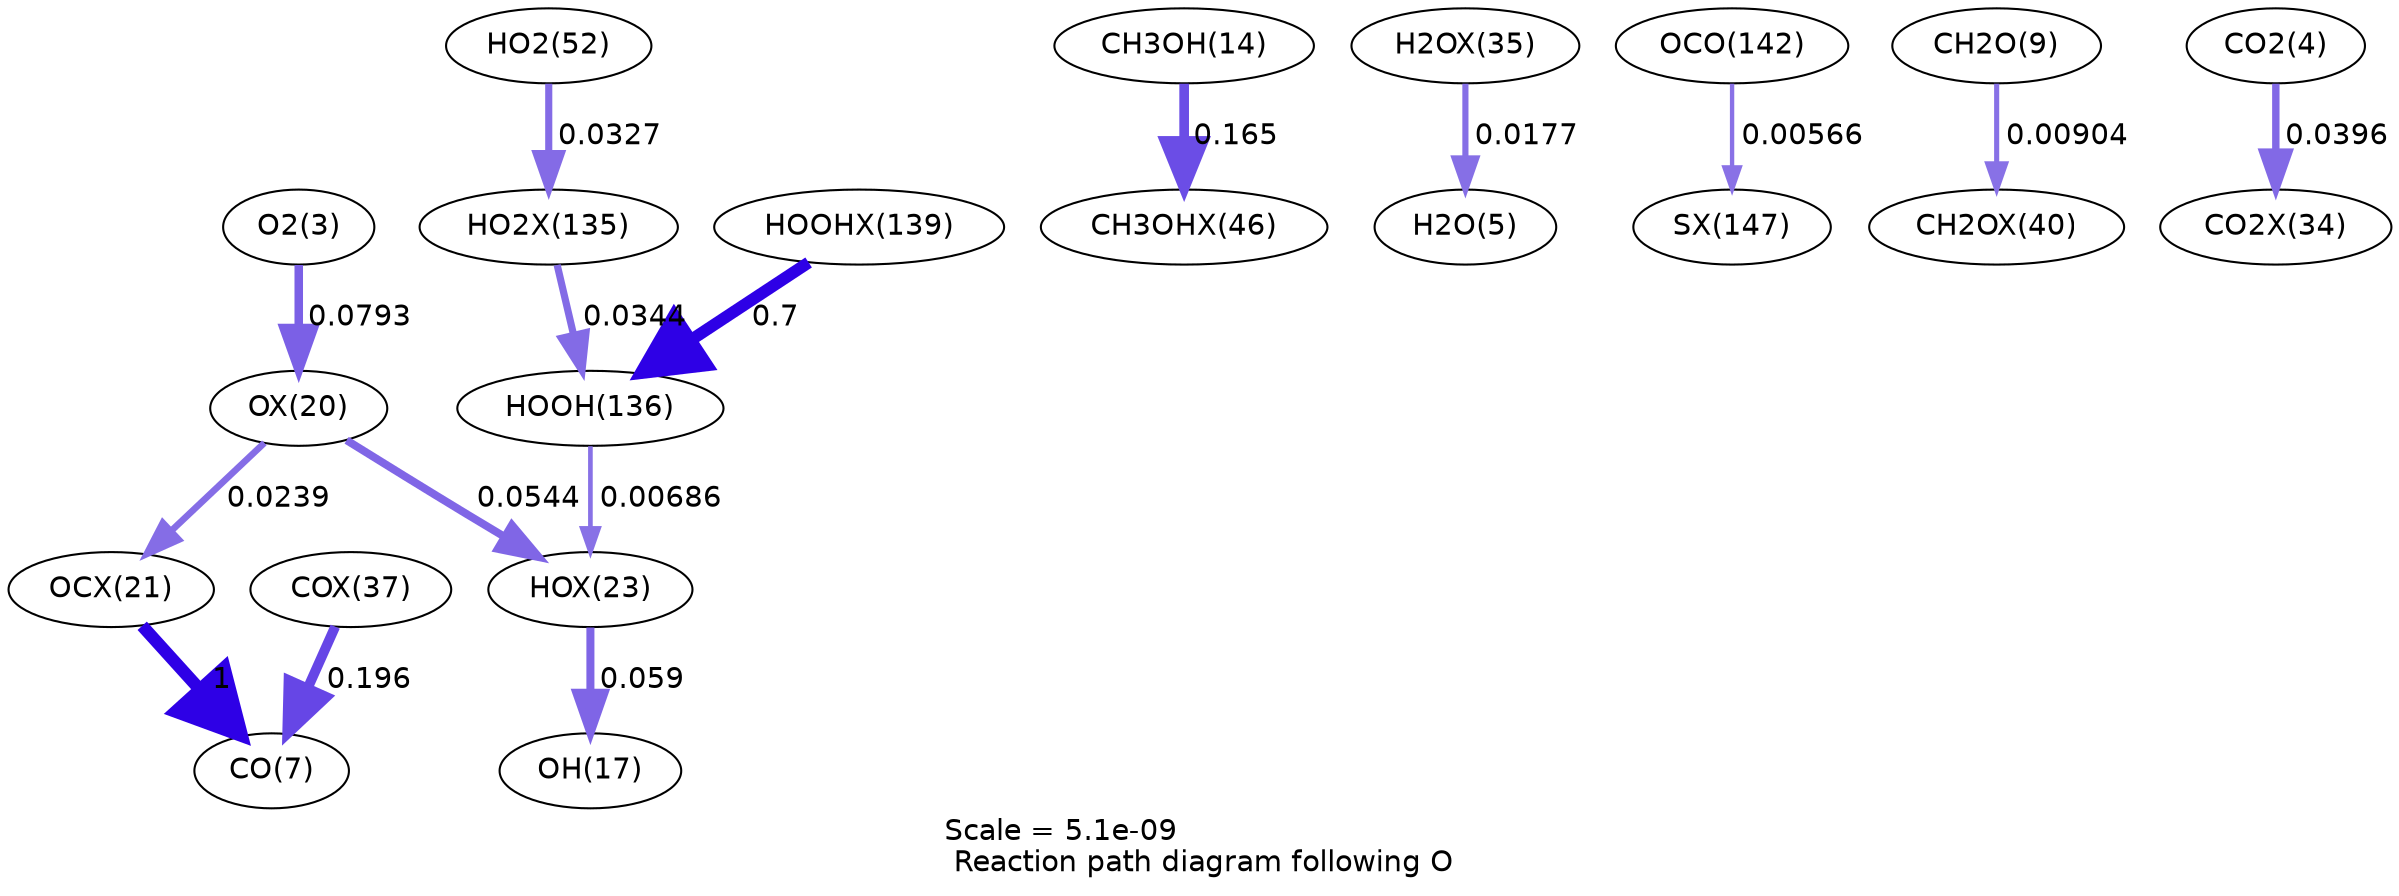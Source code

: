 digraph reaction_paths {
center=1;
s5 -> s37[fontname="Helvetica", penwidth=4.09, arrowsize=2.04, color="0.7, 0.579, 0.9"
, label=" 0.0793"];
s37 -> s40[fontname="Helvetica", penwidth=3.8, arrowsize=1.9, color="0.7, 0.554, 0.9"
, label=" 0.0544"];
s37 -> s38[fontname="Helvetica", penwidth=3.18, arrowsize=1.59, color="0.7, 0.524, 0.9"
, label=" 0.0239"];
s40 -> s19[fontname="Helvetica", penwidth=3.86, arrowsize=1.93, color="0.7, 0.559, 0.9"
, label=" 0.059"];
s28 -> s40[fontname="Helvetica", penwidth=2.24, arrowsize=1.12, color="0.7, 0.507, 0.9"
, label=" 0.00686"];
s16 -> s56[fontname="Helvetica", penwidth=4.64, arrowsize=2.32, color="0.7, 0.665, 0.9"
, label=" 0.165"];
s47 -> s7[fontname="Helvetica", penwidth=2.95, arrowsize=1.48, color="0.7, 0.518, 0.9"
, label=" 0.0177"];
s65 -> s28[fontname="Helvetica", penwidth=5.73, arrowsize=2.87, color="0.7, 1.2, 0.9"
, label=" 0.7"];
s63 -> s28[fontname="Helvetica", penwidth=3.46, arrowsize=1.73, color="0.7, 0.534, 0.9"
, label=" 0.0344"];
s29 -> s69[fontname="Helvetica", penwidth=2.09, arrowsize=1.05, color="0.7, 0.506, 0.9"
, label=" 0.00566"];
s11 -> s52[fontname="Helvetica", penwidth=2.45, arrowsize=1.22, color="0.7, 0.509, 0.9"
, label=" 0.00904"];
s21 -> s63[fontname="Helvetica", penwidth=3.42, arrowsize=1.71, color="0.7, 0.533, 0.9"
, label=" 0.0327"];
s38 -> s9[fontname="Helvetica", penwidth=6, arrowsize=3, color="0.7, 1.5, 0.9"
, label=" 1"];
s49 -> s9[fontname="Helvetica", penwidth=4.77, arrowsize=2.38, color="0.7, 0.696, 0.9"
, label=" 0.196"];
s6 -> s46[fontname="Helvetica", penwidth=3.56, arrowsize=1.78, color="0.7, 0.54, 0.9"
, label=" 0.0396"];
s5 [ fontname="Helvetica", label="O2(3)"];
s6 [ fontname="Helvetica", label="CO2(4)"];
s7 [ fontname="Helvetica", label="H2O(5)"];
s9 [ fontname="Helvetica", label="CO(7)"];
s11 [ fontname="Helvetica", label="CH2O(9)"];
s16 [ fontname="Helvetica", label="CH3OH(14)"];
s19 [ fontname="Helvetica", label="OH(17)"];
s21 [ fontname="Helvetica", label="HO2(52)"];
s28 [ fontname="Helvetica", label="HOOH(136)"];
s29 [ fontname="Helvetica", label="OCO(142)"];
s37 [ fontname="Helvetica", label="OX(20)"];
s38 [ fontname="Helvetica", label="OCX(21)"];
s40 [ fontname="Helvetica", label="HOX(23)"];
s46 [ fontname="Helvetica", label="CO2X(34)"];
s47 [ fontname="Helvetica", label="H2OX(35)"];
s49 [ fontname="Helvetica", label="COX(37)"];
s52 [ fontname="Helvetica", label="CH2OX(40)"];
s56 [ fontname="Helvetica", label="CH3OHX(46)"];
s63 [ fontname="Helvetica", label="HO2X(135)"];
s65 [ fontname="Helvetica", label="HOOHX(139)"];
s69 [ fontname="Helvetica", label="SX(147)"];
 label = "Scale = 5.1e-09\l Reaction path diagram following O";
 fontname = "Helvetica";
}
